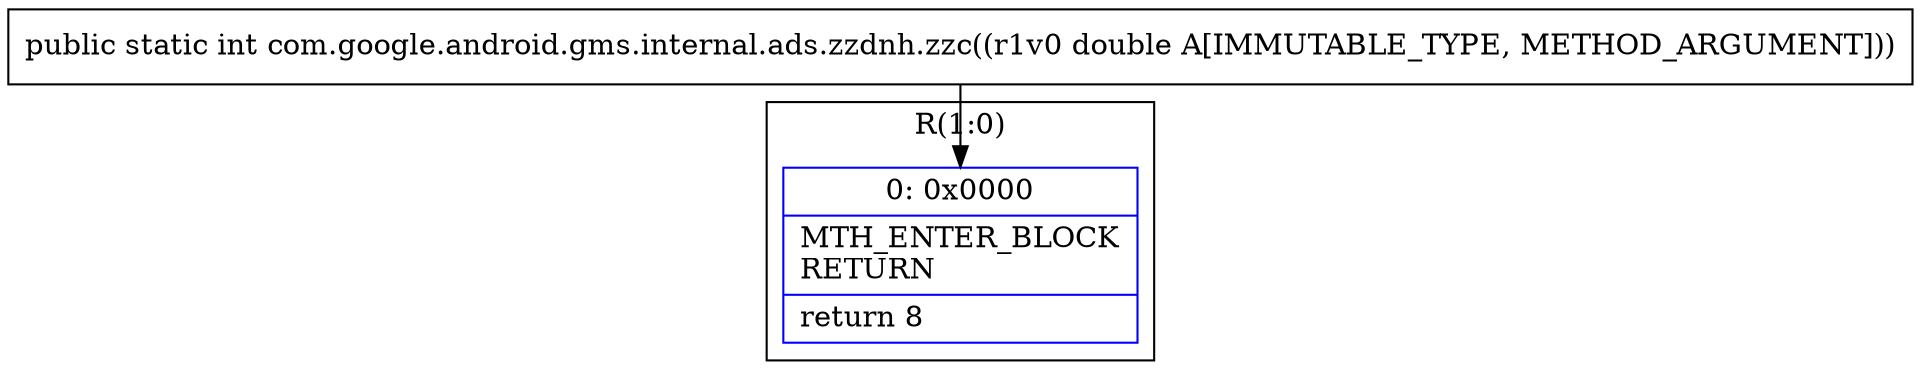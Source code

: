 digraph "CFG forcom.google.android.gms.internal.ads.zzdnh.zzc(D)I" {
subgraph cluster_Region_1507806251 {
label = "R(1:0)";
node [shape=record,color=blue];
Node_0 [shape=record,label="{0\:\ 0x0000|MTH_ENTER_BLOCK\lRETURN\l|return 8\l}"];
}
MethodNode[shape=record,label="{public static int com.google.android.gms.internal.ads.zzdnh.zzc((r1v0 double A[IMMUTABLE_TYPE, METHOD_ARGUMENT])) }"];
MethodNode -> Node_0;
}

